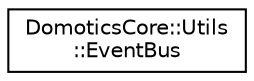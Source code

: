 digraph "Graphical Class Hierarchy"
{
 // LATEX_PDF_SIZE
  edge [fontname="Helvetica",fontsize="10",labelfontname="Helvetica",labelfontsize="10"];
  node [fontname="Helvetica",fontsize="10",shape=record];
  rankdir="LR";
  Node0 [label="DomoticsCore::Utils\l::EventBus",height=0.2,width=0.4,color="black", fillcolor="white", style="filled",URL="$classDomoticsCore_1_1Utils_1_1EventBus.html",tooltip=" "];
}
